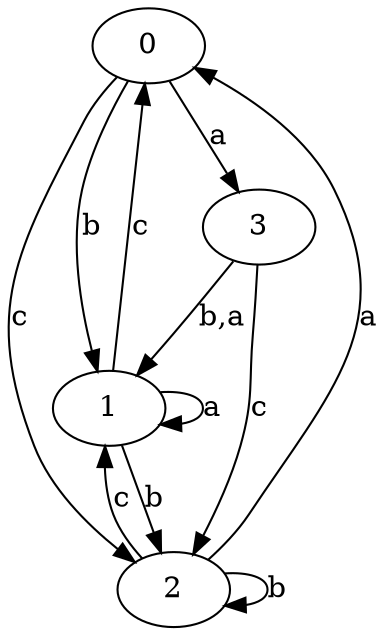 digraph {
 ranksep=0.5;
 d2tdocpreamble = "\usetikzlibrary{automata}";
 d2tfigpreamble = "\tikzstyle{every state}= [ draw=blue!50,very thick,fill=blue!20]  \tikzstyle{auto}= [fill=white]";
 node [style="state"];
 edge [lblstyle="auto",topath="bend right", len=4  ]
  "0" [label="0",];
  "1" [label="1",style = "state, initial"];
  "2" [label="2",];
  "3" [label="3",style = "state, accepting"];
  "0" -> "1" [label="b"];
  "0" -> "2" [label="c"];
  "0" -> "3" [label="a"];
  "1" -> "0" [label="c"];
  "1" -> "1" [label="a",topath="loop above"];
  "1" -> "2" [label="b"];
  "2" -> "0" [label="a"];
  "2" -> "1" [label="c"];
  "2" -> "2" [label="b",topath="loop above"];
  "3" -> "1" [label="b,a"];
  "3" -> "2" [label="c"];
}